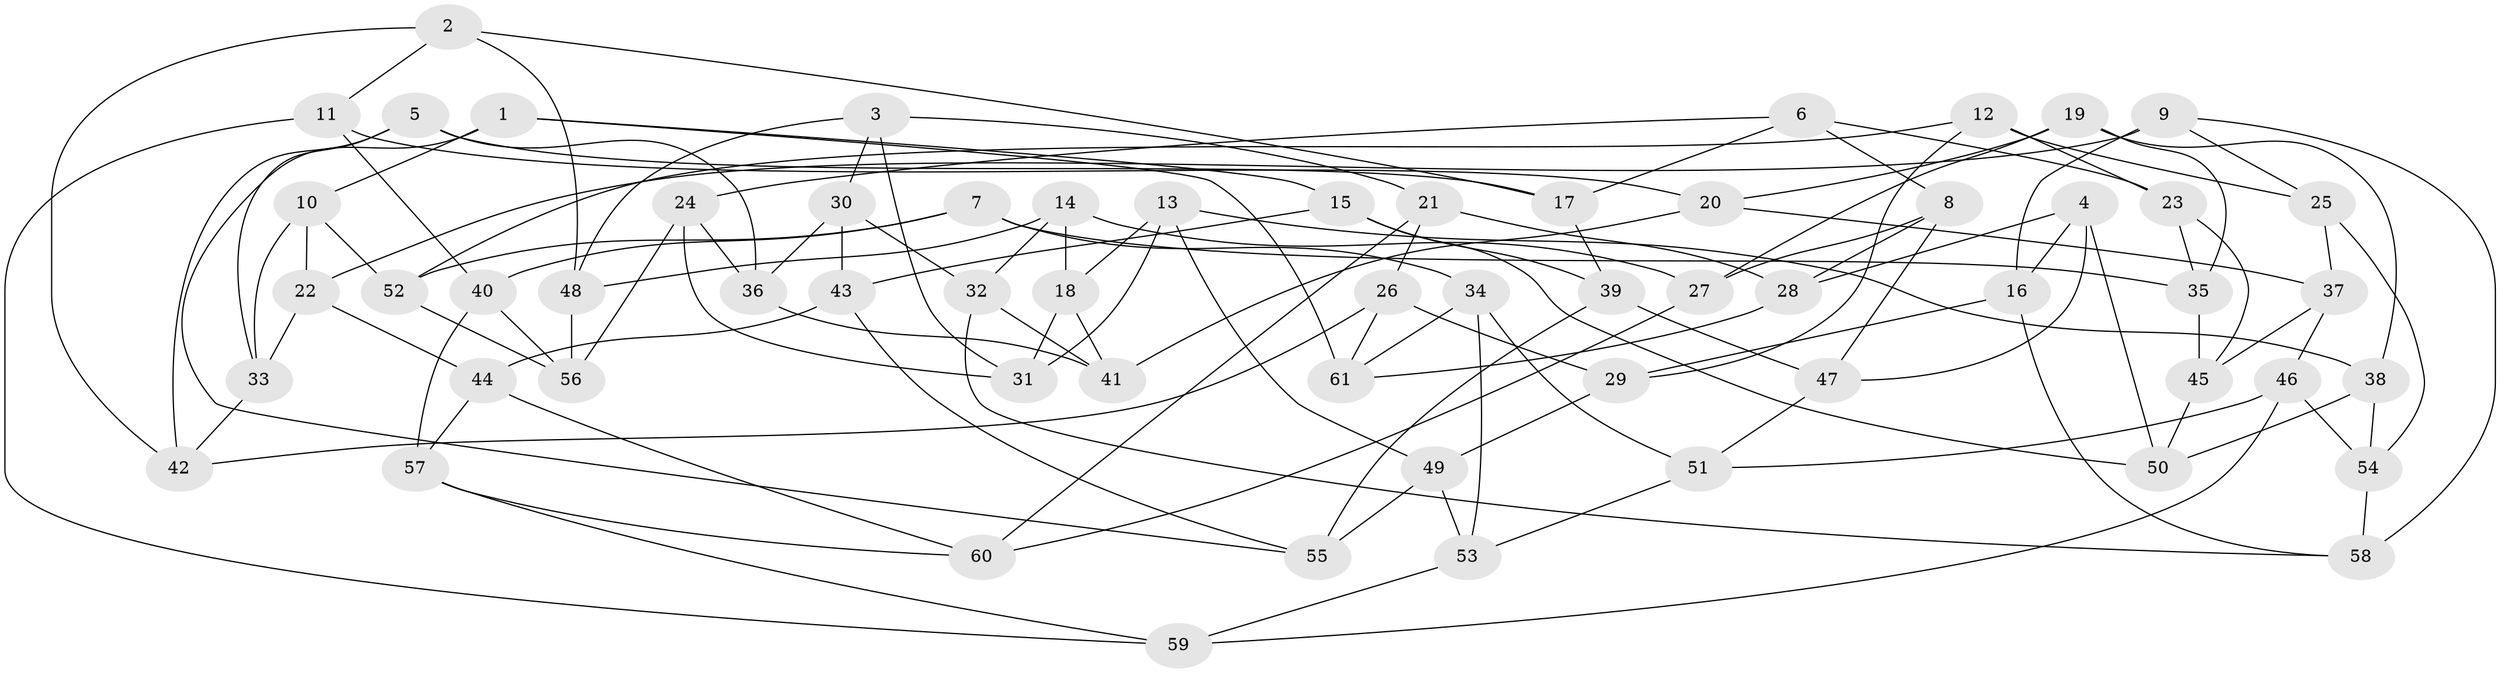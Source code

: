 // Generated by graph-tools (version 1.1) at 2025/02/03/09/25 03:02:58]
// undirected, 61 vertices, 122 edges
graph export_dot {
graph [start="1"]
  node [color=gray90,style=filled];
  1;
  2;
  3;
  4;
  5;
  6;
  7;
  8;
  9;
  10;
  11;
  12;
  13;
  14;
  15;
  16;
  17;
  18;
  19;
  20;
  21;
  22;
  23;
  24;
  25;
  26;
  27;
  28;
  29;
  30;
  31;
  32;
  33;
  34;
  35;
  36;
  37;
  38;
  39;
  40;
  41;
  42;
  43;
  44;
  45;
  46;
  47;
  48;
  49;
  50;
  51;
  52;
  53;
  54;
  55;
  56;
  57;
  58;
  59;
  60;
  61;
  1 -- 55;
  1 -- 10;
  1 -- 15;
  1 -- 61;
  2 -- 48;
  2 -- 17;
  2 -- 11;
  2 -- 42;
  3 -- 30;
  3 -- 21;
  3 -- 48;
  3 -- 31;
  4 -- 50;
  4 -- 47;
  4 -- 16;
  4 -- 28;
  5 -- 42;
  5 -- 33;
  5 -- 36;
  5 -- 17;
  6 -- 8;
  6 -- 17;
  6 -- 24;
  6 -- 23;
  7 -- 40;
  7 -- 34;
  7 -- 52;
  7 -- 35;
  8 -- 27;
  8 -- 28;
  8 -- 47;
  9 -- 58;
  9 -- 25;
  9 -- 22;
  9 -- 16;
  10 -- 33;
  10 -- 22;
  10 -- 52;
  11 -- 40;
  11 -- 59;
  11 -- 20;
  12 -- 52;
  12 -- 25;
  12 -- 29;
  12 -- 23;
  13 -- 31;
  13 -- 49;
  13 -- 38;
  13 -- 18;
  14 -- 48;
  14 -- 18;
  14 -- 32;
  14 -- 27;
  15 -- 39;
  15 -- 50;
  15 -- 43;
  16 -- 29;
  16 -- 58;
  17 -- 39;
  18 -- 31;
  18 -- 41;
  19 -- 20;
  19 -- 35;
  19 -- 27;
  19 -- 38;
  20 -- 37;
  20 -- 41;
  21 -- 28;
  21 -- 60;
  21 -- 26;
  22 -- 44;
  22 -- 33;
  23 -- 35;
  23 -- 45;
  24 -- 36;
  24 -- 56;
  24 -- 31;
  25 -- 37;
  25 -- 54;
  26 -- 61;
  26 -- 42;
  26 -- 29;
  27 -- 60;
  28 -- 61;
  29 -- 49;
  30 -- 36;
  30 -- 32;
  30 -- 43;
  32 -- 58;
  32 -- 41;
  33 -- 42;
  34 -- 61;
  34 -- 51;
  34 -- 53;
  35 -- 45;
  36 -- 41;
  37 -- 46;
  37 -- 45;
  38 -- 50;
  38 -- 54;
  39 -- 55;
  39 -- 47;
  40 -- 57;
  40 -- 56;
  43 -- 44;
  43 -- 55;
  44 -- 57;
  44 -- 60;
  45 -- 50;
  46 -- 51;
  46 -- 59;
  46 -- 54;
  47 -- 51;
  48 -- 56;
  49 -- 55;
  49 -- 53;
  51 -- 53;
  52 -- 56;
  53 -- 59;
  54 -- 58;
  57 -- 60;
  57 -- 59;
}

